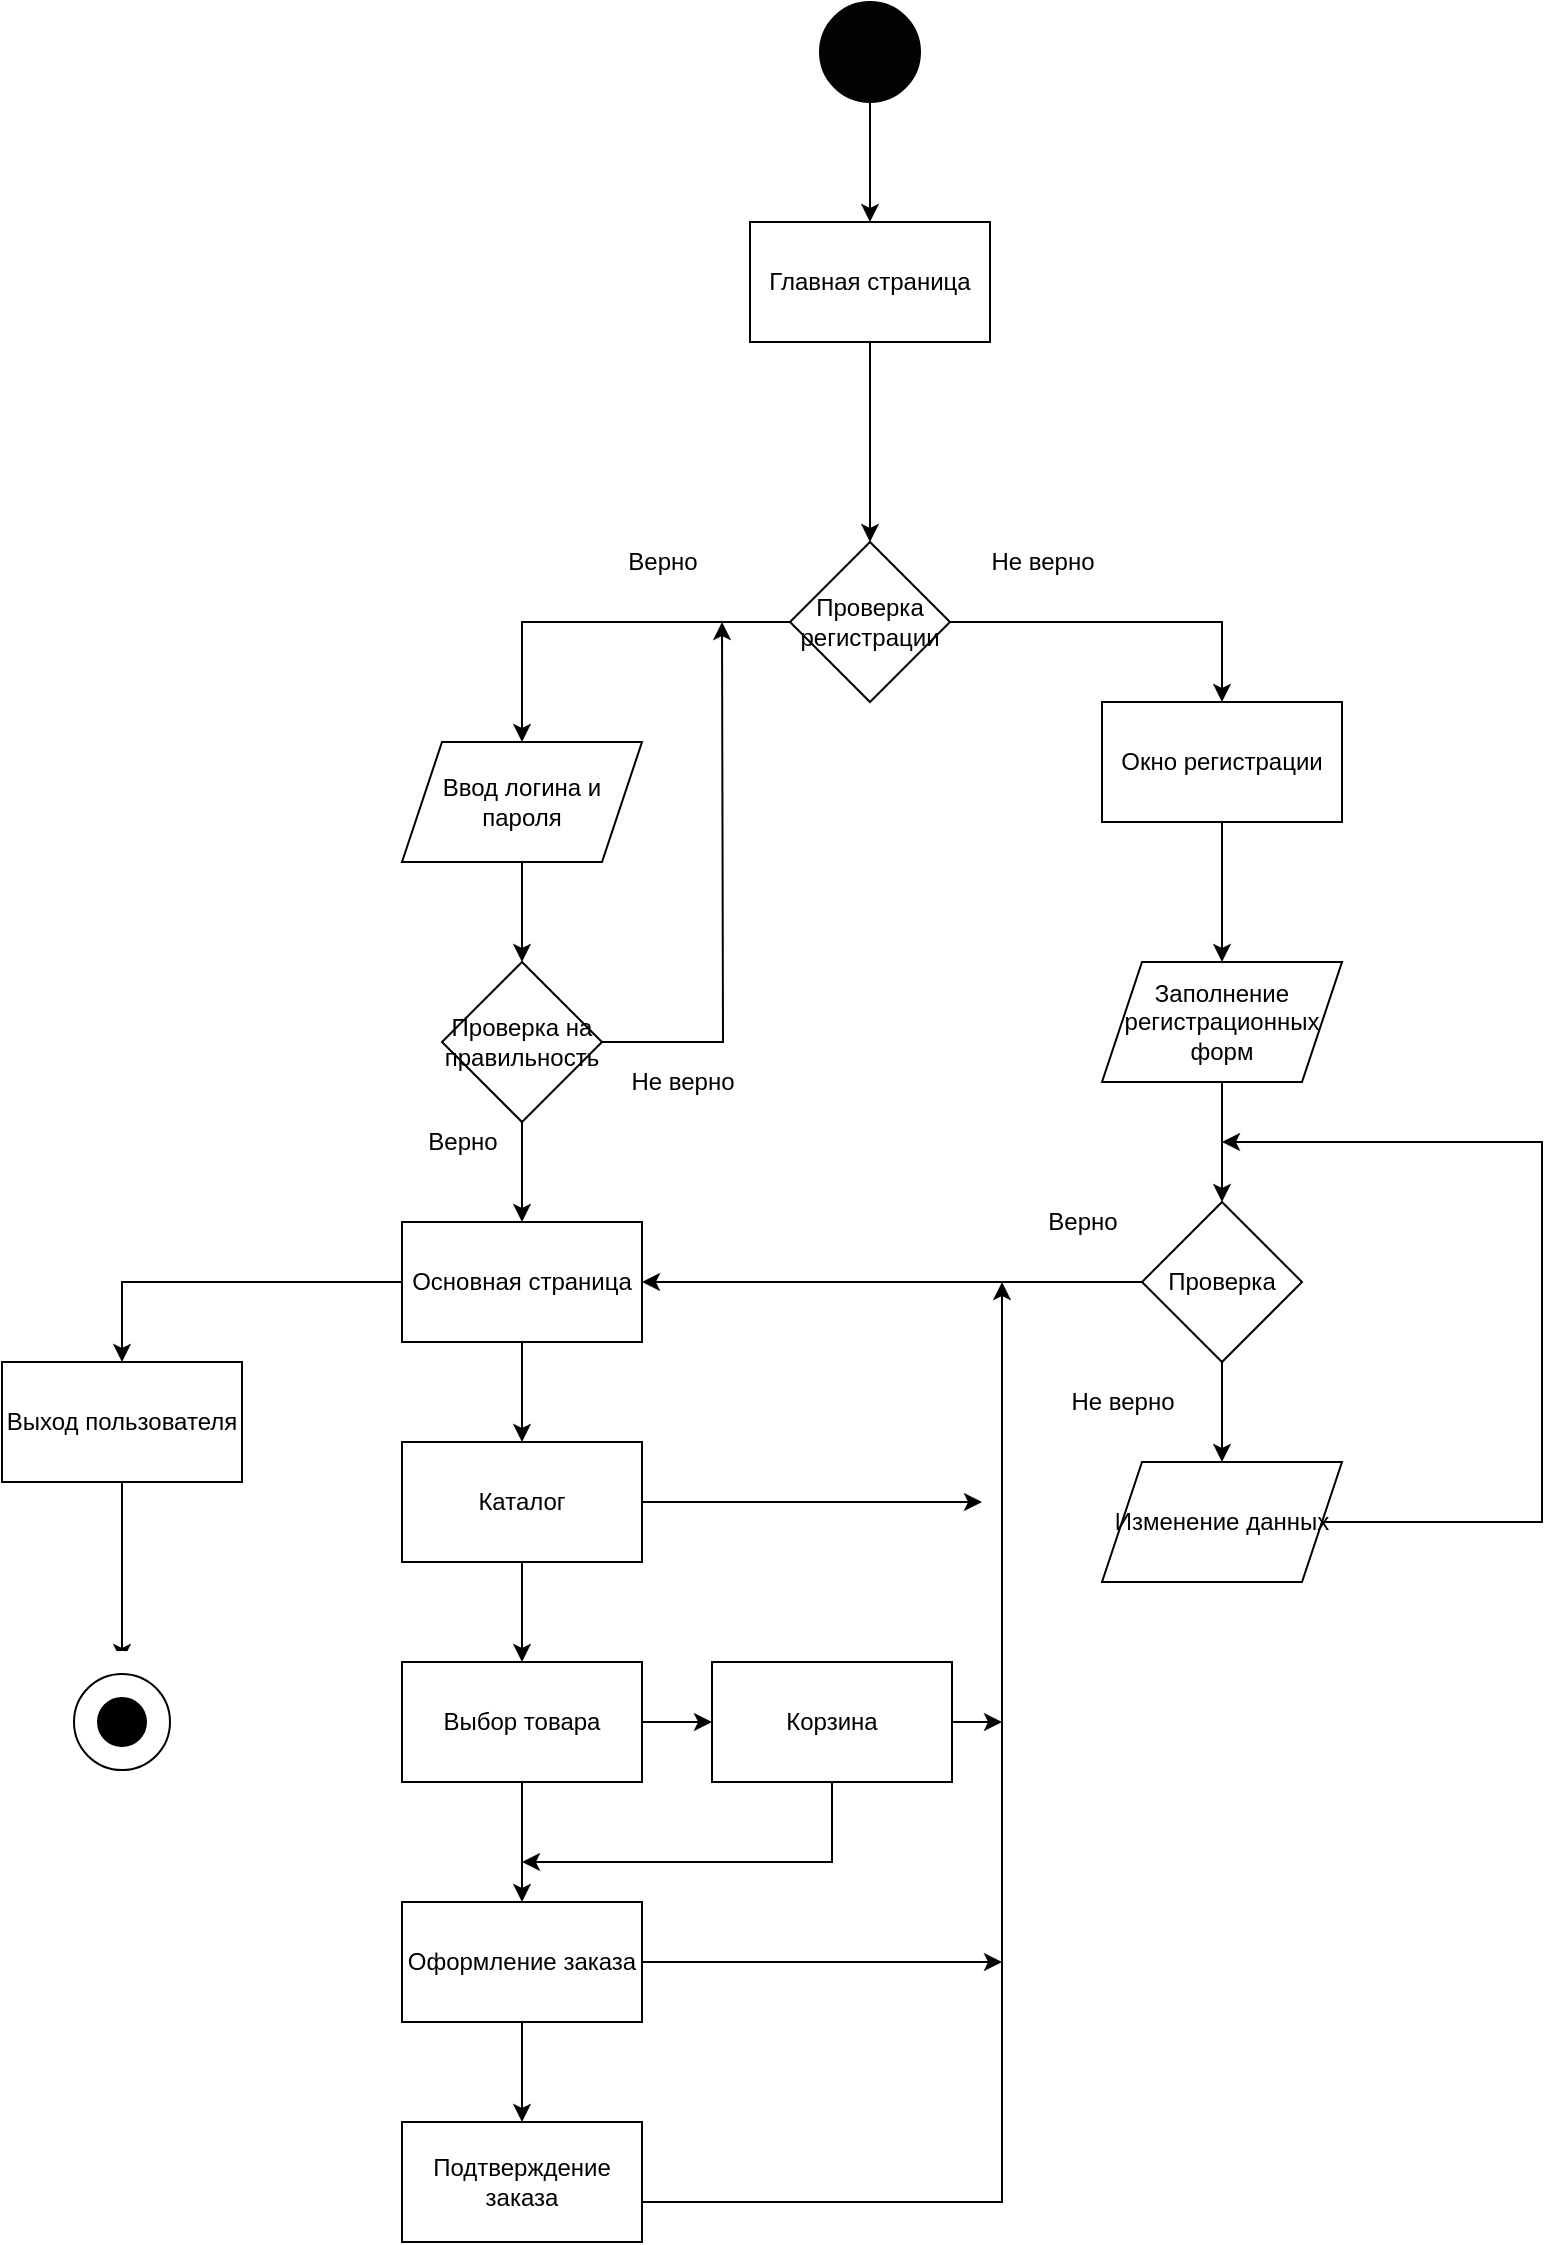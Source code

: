 <mxfile version="14.7.7" type="device"><diagram id="01yOfyeyEGIywCuLq4UP" name="Page-1"><mxGraphModel dx="1422" dy="794" grid="1" gridSize="10" guides="1" tooltips="1" connect="1" arrows="1" fold="1" page="1" pageScale="1" pageWidth="827" pageHeight="1169" math="0" shadow="0"><root><mxCell id="0"/><mxCell id="1" parent="0"/><mxCell id="pqv-fAGLM1NrD_T8RsvY-59" style="edgeStyle=orthogonalEdgeStyle;rounded=0;orthogonalLoop=1;jettySize=auto;html=1;" edge="1" parent="1" source="pqv-fAGLM1NrD_T8RsvY-1" target="pqv-fAGLM1NrD_T8RsvY-3"><mxGeometry relative="1" as="geometry"/></mxCell><mxCell id="pqv-fAGLM1NrD_T8RsvY-1" value="" style="ellipse;whiteSpace=wrap;html=1;aspect=fixed;fillColor=#030303;" vertex="1" parent="1"><mxGeometry x="449" y="150" width="50" height="50" as="geometry"/></mxCell><mxCell id="pqv-fAGLM1NrD_T8RsvY-11" style="edgeStyle=orthogonalEdgeStyle;rounded=0;orthogonalLoop=1;jettySize=auto;html=1;entryX=0.5;entryY=0;entryDx=0;entryDy=0;" edge="1" parent="1" source="pqv-fAGLM1NrD_T8RsvY-2" target="pqv-fAGLM1NrD_T8RsvY-6"><mxGeometry relative="1" as="geometry"/></mxCell><mxCell id="pqv-fAGLM1NrD_T8RsvY-2" value="Окно регистрации" style="rounded=0;whiteSpace=wrap;html=1;fillColor=#FFFFFF;" vertex="1" parent="1"><mxGeometry x="590" y="500" width="120" height="60" as="geometry"/></mxCell><mxCell id="pqv-fAGLM1NrD_T8RsvY-9" style="edgeStyle=orthogonalEdgeStyle;rounded=0;orthogonalLoop=1;jettySize=auto;html=1;entryX=0.5;entryY=0;entryDx=0;entryDy=0;" edge="1" parent="1" source="pqv-fAGLM1NrD_T8RsvY-3" target="pqv-fAGLM1NrD_T8RsvY-5"><mxGeometry relative="1" as="geometry"/></mxCell><mxCell id="pqv-fAGLM1NrD_T8RsvY-3" value="Главная страница&lt;br&gt;" style="rounded=0;whiteSpace=wrap;html=1;fillColor=#FFFFFF;" vertex="1" parent="1"><mxGeometry x="414" y="260" width="120" height="60" as="geometry"/></mxCell><mxCell id="pqv-fAGLM1NrD_T8RsvY-30" style="edgeStyle=orthogonalEdgeStyle;rounded=0;orthogonalLoop=1;jettySize=auto;html=1;entryX=0.5;entryY=0;entryDx=0;entryDy=0;" edge="1" parent="1" source="pqv-fAGLM1NrD_T8RsvY-4" target="pqv-fAGLM1NrD_T8RsvY-29"><mxGeometry relative="1" as="geometry"/></mxCell><mxCell id="pqv-fAGLM1NrD_T8RsvY-37" style="edgeStyle=orthogonalEdgeStyle;rounded=0;orthogonalLoop=1;jettySize=auto;html=1;entryX=0.5;entryY=0;entryDx=0;entryDy=0;" edge="1" parent="1" source="pqv-fAGLM1NrD_T8RsvY-4" target="pqv-fAGLM1NrD_T8RsvY-32"><mxGeometry relative="1" as="geometry"/></mxCell><mxCell id="pqv-fAGLM1NrD_T8RsvY-4" value="Основная страница&lt;br&gt;" style="rounded=0;whiteSpace=wrap;html=1;fillColor=#FFFFFF;" vertex="1" parent="1"><mxGeometry x="240" y="760" width="120" height="60" as="geometry"/></mxCell><mxCell id="pqv-fAGLM1NrD_T8RsvY-10" style="edgeStyle=orthogonalEdgeStyle;rounded=0;orthogonalLoop=1;jettySize=auto;html=1;exitX=1;exitY=0.5;exitDx=0;exitDy=0;entryX=0.5;entryY=0;entryDx=0;entryDy=0;" edge="1" parent="1" source="pqv-fAGLM1NrD_T8RsvY-5" target="pqv-fAGLM1NrD_T8RsvY-2"><mxGeometry relative="1" as="geometry"/></mxCell><mxCell id="pqv-fAGLM1NrD_T8RsvY-21" style="edgeStyle=orthogonalEdgeStyle;rounded=0;orthogonalLoop=1;jettySize=auto;html=1;entryX=0.5;entryY=0;entryDx=0;entryDy=0;" edge="1" parent="1" source="pqv-fAGLM1NrD_T8RsvY-5" target="pqv-fAGLM1NrD_T8RsvY-19"><mxGeometry relative="1" as="geometry"/></mxCell><mxCell id="pqv-fAGLM1NrD_T8RsvY-5" value="Проверка регистрации&lt;br&gt;" style="rhombus;whiteSpace=wrap;html=1;fillColor=#FFFFFF;" vertex="1" parent="1"><mxGeometry x="434" y="420" width="80" height="80" as="geometry"/></mxCell><mxCell id="pqv-fAGLM1NrD_T8RsvY-13" style="edgeStyle=orthogonalEdgeStyle;rounded=0;orthogonalLoop=1;jettySize=auto;html=1;entryX=0.5;entryY=0;entryDx=0;entryDy=0;" edge="1" parent="1" source="pqv-fAGLM1NrD_T8RsvY-6" target="pqv-fAGLM1NrD_T8RsvY-7"><mxGeometry relative="1" as="geometry"/></mxCell><mxCell id="pqv-fAGLM1NrD_T8RsvY-6" value="Заполнение регистрационных форм" style="shape=parallelogram;perimeter=parallelogramPerimeter;whiteSpace=wrap;html=1;fixedSize=1;fillColor=#FFFFFF;" vertex="1" parent="1"><mxGeometry x="590" y="630" width="120" height="60" as="geometry"/></mxCell><mxCell id="pqv-fAGLM1NrD_T8RsvY-12" style="edgeStyle=orthogonalEdgeStyle;rounded=0;orthogonalLoop=1;jettySize=auto;html=1;exitX=0.5;exitY=1;exitDx=0;exitDy=0;" edge="1" parent="1" source="pqv-fAGLM1NrD_T8RsvY-7"><mxGeometry relative="1" as="geometry"><mxPoint x="650" y="830" as="targetPoint"/></mxGeometry></mxCell><mxCell id="pqv-fAGLM1NrD_T8RsvY-14" style="edgeStyle=orthogonalEdgeStyle;rounded=0;orthogonalLoop=1;jettySize=auto;html=1;exitX=0.5;exitY=1;exitDx=0;exitDy=0;entryX=0.5;entryY=0;entryDx=0;entryDy=0;" edge="1" parent="1" source="pqv-fAGLM1NrD_T8RsvY-7" target="pqv-fAGLM1NrD_T8RsvY-8"><mxGeometry relative="1" as="geometry"/></mxCell><mxCell id="pqv-fAGLM1NrD_T8RsvY-25" style="edgeStyle=orthogonalEdgeStyle;rounded=0;orthogonalLoop=1;jettySize=auto;html=1;entryX=1;entryY=0.5;entryDx=0;entryDy=0;" edge="1" parent="1" source="pqv-fAGLM1NrD_T8RsvY-7" target="pqv-fAGLM1NrD_T8RsvY-4"><mxGeometry relative="1" as="geometry"/></mxCell><mxCell id="pqv-fAGLM1NrD_T8RsvY-7" value="Проверка" style="rhombus;whiteSpace=wrap;html=1;fillColor=#FFFFFF;" vertex="1" parent="1"><mxGeometry x="610" y="750" width="80" height="80" as="geometry"/></mxCell><mxCell id="pqv-fAGLM1NrD_T8RsvY-15" style="edgeStyle=orthogonalEdgeStyle;rounded=0;orthogonalLoop=1;jettySize=auto;html=1;" edge="1" parent="1" source="pqv-fAGLM1NrD_T8RsvY-8"><mxGeometry relative="1" as="geometry"><mxPoint x="650" y="720" as="targetPoint"/><Array as="points"><mxPoint x="810" y="910"/><mxPoint x="810" y="720"/></Array></mxGeometry></mxCell><mxCell id="pqv-fAGLM1NrD_T8RsvY-8" value="Изменение данных" style="shape=parallelogram;perimeter=parallelogramPerimeter;whiteSpace=wrap;html=1;fixedSize=1;fillColor=#FFFFFF;" vertex="1" parent="1"><mxGeometry x="590" y="880" width="120" height="60" as="geometry"/></mxCell><mxCell id="pqv-fAGLM1NrD_T8RsvY-16" value="Не верно&lt;br&gt;" style="text;html=1;align=center;verticalAlign=middle;resizable=0;points=[];autosize=1;strokeColor=none;" vertex="1" parent="1"><mxGeometry x="565" y="840" width="70" height="20" as="geometry"/></mxCell><mxCell id="pqv-fAGLM1NrD_T8RsvY-17" value="Не верно&lt;br&gt;" style="text;html=1;align=center;verticalAlign=middle;resizable=0;points=[];autosize=1;strokeColor=none;" vertex="1" parent="1"><mxGeometry x="525" y="420" width="70" height="20" as="geometry"/></mxCell><mxCell id="pqv-fAGLM1NrD_T8RsvY-18" value="Верно&lt;br&gt;" style="text;html=1;align=center;verticalAlign=middle;resizable=0;points=[];autosize=1;strokeColor=none;" vertex="1" parent="1"><mxGeometry x="345" y="420" width="50" height="20" as="geometry"/></mxCell><mxCell id="pqv-fAGLM1NrD_T8RsvY-22" style="edgeStyle=orthogonalEdgeStyle;rounded=0;orthogonalLoop=1;jettySize=auto;html=1;entryX=0.5;entryY=0;entryDx=0;entryDy=0;" edge="1" parent="1" source="pqv-fAGLM1NrD_T8RsvY-19" target="pqv-fAGLM1NrD_T8RsvY-20"><mxGeometry relative="1" as="geometry"/></mxCell><mxCell id="pqv-fAGLM1NrD_T8RsvY-19" value="Ввод логина и пароля&lt;br&gt;" style="shape=parallelogram;perimeter=parallelogramPerimeter;whiteSpace=wrap;html=1;fixedSize=1;fillColor=#FFFFFF;" vertex="1" parent="1"><mxGeometry x="240" y="520" width="120" height="60" as="geometry"/></mxCell><mxCell id="pqv-fAGLM1NrD_T8RsvY-23" style="edgeStyle=orthogonalEdgeStyle;rounded=0;orthogonalLoop=1;jettySize=auto;html=1;exitX=1;exitY=0.5;exitDx=0;exitDy=0;" edge="1" parent="1" source="pqv-fAGLM1NrD_T8RsvY-20"><mxGeometry relative="1" as="geometry"><mxPoint x="400" y="460" as="targetPoint"/></mxGeometry></mxCell><mxCell id="pqv-fAGLM1NrD_T8RsvY-24" style="edgeStyle=orthogonalEdgeStyle;rounded=0;orthogonalLoop=1;jettySize=auto;html=1;entryX=0.5;entryY=0;entryDx=0;entryDy=0;" edge="1" parent="1" source="pqv-fAGLM1NrD_T8RsvY-20" target="pqv-fAGLM1NrD_T8RsvY-4"><mxGeometry relative="1" as="geometry"/></mxCell><mxCell id="pqv-fAGLM1NrD_T8RsvY-20" value="Проверка на правильность" style="rhombus;whiteSpace=wrap;html=1;fillColor=#FFFFFF;" vertex="1" parent="1"><mxGeometry x="260" y="630" width="80" height="80" as="geometry"/></mxCell><mxCell id="pqv-fAGLM1NrD_T8RsvY-26" value="Не верно&lt;br&gt;" style="text;html=1;align=center;verticalAlign=middle;resizable=0;points=[];autosize=1;strokeColor=none;" vertex="1" parent="1"><mxGeometry x="345" y="680" width="70" height="20" as="geometry"/></mxCell><mxCell id="pqv-fAGLM1NrD_T8RsvY-27" value="Верно&lt;br&gt;" style="text;html=1;align=center;verticalAlign=middle;resizable=0;points=[];autosize=1;strokeColor=none;" vertex="1" parent="1"><mxGeometry x="245" y="710" width="50" height="20" as="geometry"/></mxCell><mxCell id="pqv-fAGLM1NrD_T8RsvY-28" value="Верно&lt;br&gt;" style="text;html=1;align=center;verticalAlign=middle;resizable=0;points=[];autosize=1;strokeColor=none;" vertex="1" parent="1"><mxGeometry x="555" y="750" width="50" height="20" as="geometry"/></mxCell><mxCell id="pqv-fAGLM1NrD_T8RsvY-64" style="edgeStyle=orthogonalEdgeStyle;rounded=0;orthogonalLoop=1;jettySize=auto;html=1;" edge="1" parent="1" source="pqv-fAGLM1NrD_T8RsvY-29" target="pqv-fAGLM1NrD_T8RsvY-60"><mxGeometry relative="1" as="geometry"/></mxCell><mxCell id="pqv-fAGLM1NrD_T8RsvY-29" value="Выход пользователя&lt;br&gt;" style="whiteSpace=wrap;html=1;fillColor=#FFFFFF;" vertex="1" parent="1"><mxGeometry x="40" y="830" width="120" height="60" as="geometry"/></mxCell><mxCell id="pqv-fAGLM1NrD_T8RsvY-38" style="edgeStyle=orthogonalEdgeStyle;rounded=0;orthogonalLoop=1;jettySize=auto;html=1;entryX=0.5;entryY=0;entryDx=0;entryDy=0;" edge="1" parent="1" source="pqv-fAGLM1NrD_T8RsvY-32" target="pqv-fAGLM1NrD_T8RsvY-33"><mxGeometry relative="1" as="geometry"/></mxCell><mxCell id="pqv-fAGLM1NrD_T8RsvY-55" style="edgeStyle=orthogonalEdgeStyle;rounded=0;orthogonalLoop=1;jettySize=auto;html=1;" edge="1" parent="1" source="pqv-fAGLM1NrD_T8RsvY-32"><mxGeometry relative="1" as="geometry"><mxPoint x="530" y="900" as="targetPoint"/></mxGeometry></mxCell><mxCell id="pqv-fAGLM1NrD_T8RsvY-32" value="Каталог&lt;br&gt;" style="whiteSpace=wrap;html=1;fillColor=#FFFFFF;" vertex="1" parent="1"><mxGeometry x="240" y="870" width="120" height="60" as="geometry"/></mxCell><mxCell id="pqv-fAGLM1NrD_T8RsvY-41" value="" style="edgeStyle=orthogonalEdgeStyle;rounded=0;orthogonalLoop=1;jettySize=auto;html=1;" edge="1" parent="1" source="pqv-fAGLM1NrD_T8RsvY-33" target="pqv-fAGLM1NrD_T8RsvY-35"><mxGeometry relative="1" as="geometry"/></mxCell><mxCell id="pqv-fAGLM1NrD_T8RsvY-49" style="edgeStyle=orthogonalEdgeStyle;rounded=0;orthogonalLoop=1;jettySize=auto;html=1;" edge="1" parent="1" source="pqv-fAGLM1NrD_T8RsvY-33" target="pqv-fAGLM1NrD_T8RsvY-34"><mxGeometry relative="1" as="geometry"/></mxCell><mxCell id="pqv-fAGLM1NrD_T8RsvY-33" value="Выбор товара" style="whiteSpace=wrap;html=1;fillColor=#FFFFFF;" vertex="1" parent="1"><mxGeometry x="240" y="980" width="120" height="60" as="geometry"/></mxCell><mxCell id="pqv-fAGLM1NrD_T8RsvY-53" style="edgeStyle=orthogonalEdgeStyle;rounded=0;orthogonalLoop=1;jettySize=auto;html=1;" edge="1" parent="1" source="pqv-fAGLM1NrD_T8RsvY-34"><mxGeometry relative="1" as="geometry"><mxPoint x="300" y="1080" as="targetPoint"/><Array as="points"><mxPoint x="455" y="1080"/></Array></mxGeometry></mxCell><mxCell id="pqv-fAGLM1NrD_T8RsvY-56" style="edgeStyle=orthogonalEdgeStyle;rounded=0;orthogonalLoop=1;jettySize=auto;html=1;" edge="1" parent="1" source="pqv-fAGLM1NrD_T8RsvY-34"><mxGeometry relative="1" as="geometry"><mxPoint x="540" y="1010" as="targetPoint"/></mxGeometry></mxCell><mxCell id="pqv-fAGLM1NrD_T8RsvY-34" value="Корзина" style="whiteSpace=wrap;html=1;fillColor=#FFFFFF;" vertex="1" parent="1"><mxGeometry x="395" y="980" width="120" height="60" as="geometry"/></mxCell><mxCell id="pqv-fAGLM1NrD_T8RsvY-54" style="edgeStyle=orthogonalEdgeStyle;rounded=0;orthogonalLoop=1;jettySize=auto;html=1;" edge="1" parent="1" source="pqv-fAGLM1NrD_T8RsvY-36"><mxGeometry relative="1" as="geometry"><mxPoint x="540" y="790" as="targetPoint"/><Array as="points"><mxPoint x="540" y="1250"/><mxPoint x="540" y="790"/></Array></mxGeometry></mxCell><mxCell id="pqv-fAGLM1NrD_T8RsvY-36" value="Подтверждение заказа" style="whiteSpace=wrap;html=1;fillColor=#FFFFFF;" vertex="1" parent="1"><mxGeometry x="240" y="1210" width="120" height="60" as="geometry"/></mxCell><mxCell id="pqv-fAGLM1NrD_T8RsvY-52" style="edgeStyle=orthogonalEdgeStyle;rounded=0;orthogonalLoop=1;jettySize=auto;html=1;entryX=0.5;entryY=0;entryDx=0;entryDy=0;" edge="1" parent="1" source="pqv-fAGLM1NrD_T8RsvY-35" target="pqv-fAGLM1NrD_T8RsvY-36"><mxGeometry relative="1" as="geometry"/></mxCell><mxCell id="pqv-fAGLM1NrD_T8RsvY-57" style="edgeStyle=orthogonalEdgeStyle;rounded=0;orthogonalLoop=1;jettySize=auto;html=1;" edge="1" parent="1" source="pqv-fAGLM1NrD_T8RsvY-35"><mxGeometry relative="1" as="geometry"><mxPoint x="540" y="1130" as="targetPoint"/></mxGeometry></mxCell><mxCell id="pqv-fAGLM1NrD_T8RsvY-35" value="Оформление заказа" style="whiteSpace=wrap;html=1;fillColor=#FFFFFF;" vertex="1" parent="1"><mxGeometry x="240" y="1100" width="120" height="60" as="geometry"/></mxCell><mxCell id="pqv-fAGLM1NrD_T8RsvY-60" value="" style="ellipse;shape=doubleEllipse;whiteSpace=wrap;html=1;aspect=fixed;fillColor=#000000;strokeColor=#FFFFFF;strokeWidth=11;" vertex="1" parent="1"><mxGeometry x="70" y="980" width="60" height="60" as="geometry"/></mxCell></root></mxGraphModel></diagram></mxfile>